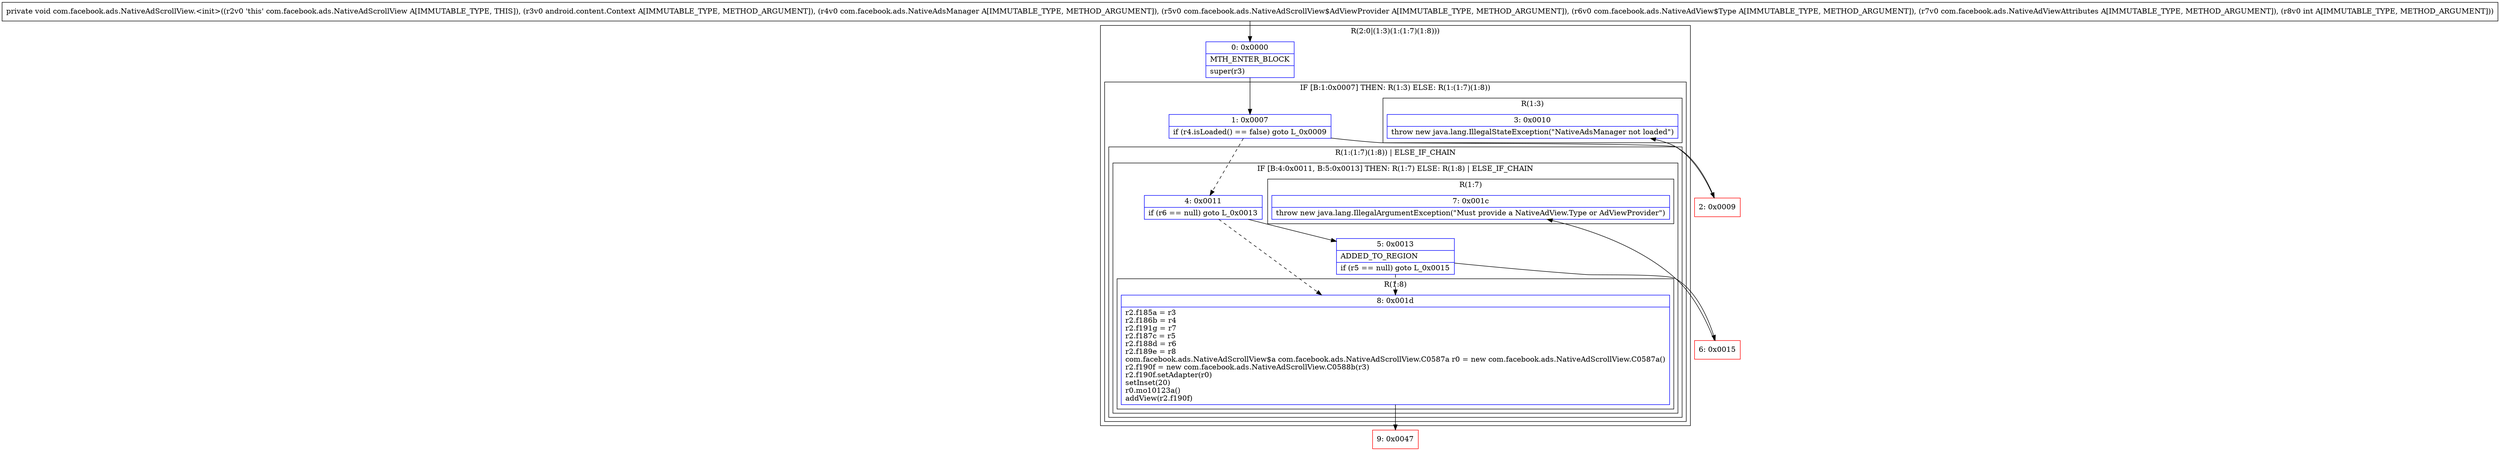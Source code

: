 digraph "CFG forcom.facebook.ads.NativeAdScrollView.\<init\>(Landroid\/content\/Context;Lcom\/facebook\/ads\/NativeAdsManager;Lcom\/facebook\/ads\/NativeAdScrollView$AdViewProvider;Lcom\/facebook\/ads\/NativeAdView$Type;Lcom\/facebook\/ads\/NativeAdViewAttributes;I)V" {
subgraph cluster_Region_2024421794 {
label = "R(2:0|(1:3)(1:(1:7)(1:8)))";
node [shape=record,color=blue];
Node_0 [shape=record,label="{0\:\ 0x0000|MTH_ENTER_BLOCK\l|super(r3)\l}"];
subgraph cluster_IfRegion_1849529427 {
label = "IF [B:1:0x0007] THEN: R(1:3) ELSE: R(1:(1:7)(1:8))";
node [shape=record,color=blue];
Node_1 [shape=record,label="{1\:\ 0x0007|if (r4.isLoaded() == false) goto L_0x0009\l}"];
subgraph cluster_Region_1259603447 {
label = "R(1:3)";
node [shape=record,color=blue];
Node_3 [shape=record,label="{3\:\ 0x0010|throw new java.lang.IllegalStateException(\"NativeAdsManager not loaded\")\l}"];
}
subgraph cluster_Region_1273603973 {
label = "R(1:(1:7)(1:8)) | ELSE_IF_CHAIN\l";
node [shape=record,color=blue];
subgraph cluster_IfRegion_1655169139 {
label = "IF [B:4:0x0011, B:5:0x0013] THEN: R(1:7) ELSE: R(1:8) | ELSE_IF_CHAIN\l";
node [shape=record,color=blue];
Node_4 [shape=record,label="{4\:\ 0x0011|if (r6 == null) goto L_0x0013\l}"];
Node_5 [shape=record,label="{5\:\ 0x0013|ADDED_TO_REGION\l|if (r5 == null) goto L_0x0015\l}"];
subgraph cluster_Region_1622835064 {
label = "R(1:7)";
node [shape=record,color=blue];
Node_7 [shape=record,label="{7\:\ 0x001c|throw new java.lang.IllegalArgumentException(\"Must provide a NativeAdView.Type or AdViewProvider\")\l}"];
}
subgraph cluster_Region_693564556 {
label = "R(1:8)";
node [shape=record,color=blue];
Node_8 [shape=record,label="{8\:\ 0x001d|r2.f185a = r3\lr2.f186b = r4\lr2.f191g = r7\lr2.f187c = r5\lr2.f188d = r6\lr2.f189e = r8\lcom.facebook.ads.NativeAdScrollView$a com.facebook.ads.NativeAdScrollView.C0587a r0 = new com.facebook.ads.NativeAdScrollView.C0587a()\lr2.f190f = new com.facebook.ads.NativeAdScrollView.C0588b(r3)\lr2.f190f.setAdapter(r0)\lsetInset(20)\lr0.mo10123a()\laddView(r2.f190f)\l}"];
}
}
}
}
}
Node_2 [shape=record,color=red,label="{2\:\ 0x0009}"];
Node_6 [shape=record,color=red,label="{6\:\ 0x0015}"];
Node_9 [shape=record,color=red,label="{9\:\ 0x0047}"];
MethodNode[shape=record,label="{private void com.facebook.ads.NativeAdScrollView.\<init\>((r2v0 'this' com.facebook.ads.NativeAdScrollView A[IMMUTABLE_TYPE, THIS]), (r3v0 android.content.Context A[IMMUTABLE_TYPE, METHOD_ARGUMENT]), (r4v0 com.facebook.ads.NativeAdsManager A[IMMUTABLE_TYPE, METHOD_ARGUMENT]), (r5v0 com.facebook.ads.NativeAdScrollView$AdViewProvider A[IMMUTABLE_TYPE, METHOD_ARGUMENT]), (r6v0 com.facebook.ads.NativeAdView$Type A[IMMUTABLE_TYPE, METHOD_ARGUMENT]), (r7v0 com.facebook.ads.NativeAdViewAttributes A[IMMUTABLE_TYPE, METHOD_ARGUMENT]), (r8v0 int A[IMMUTABLE_TYPE, METHOD_ARGUMENT])) }"];
MethodNode -> Node_0;
Node_0 -> Node_1;
Node_1 -> Node_2;
Node_1 -> Node_4[style=dashed];
Node_4 -> Node_5;
Node_4 -> Node_8[style=dashed];
Node_5 -> Node_6;
Node_5 -> Node_8[style=dashed];
Node_8 -> Node_9;
Node_2 -> Node_3;
Node_6 -> Node_7;
}

